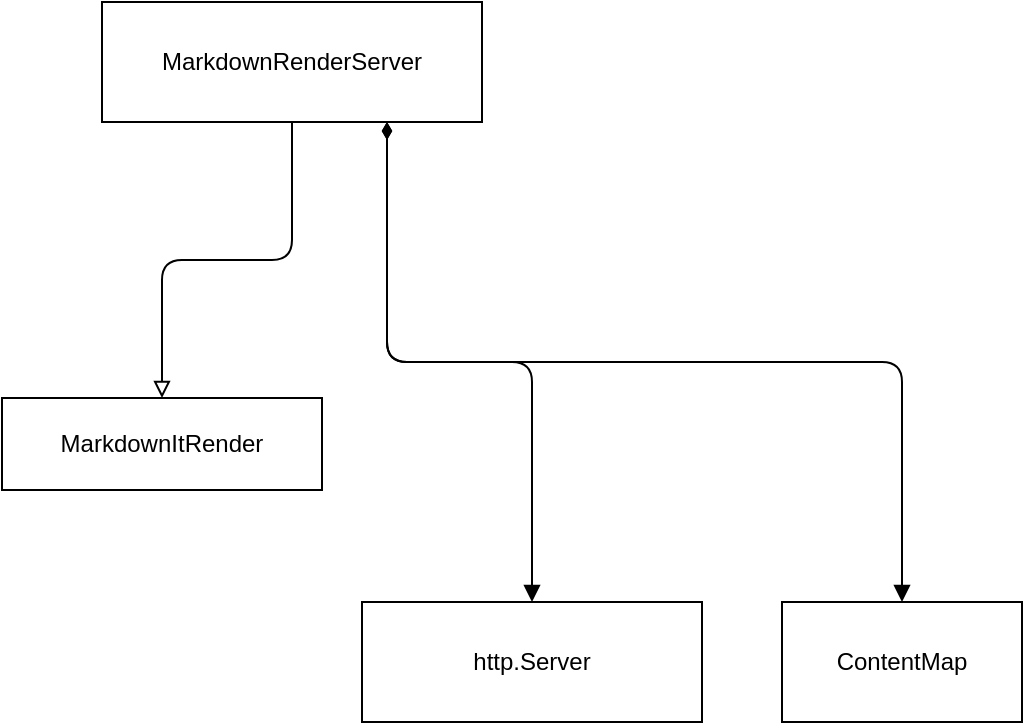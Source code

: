 <mxfile>
    <diagram id="vCkBioVn1saSBGnICoLu" name="ページ1">
        <mxGraphModel dx="567" dy="866" grid="1" gridSize="10" guides="1" tooltips="1" connect="1" arrows="1" fold="1" page="1" pageScale="1" pageWidth="1169" pageHeight="827" math="0" shadow="0">
            <root>
                <mxCell id="0"/>
                <mxCell id="1" parent="0"/>
                <mxCell id="3" value="MarkdownItRender" style="rounded=0;whiteSpace=wrap;html=1;" vertex="1" parent="1">
                    <mxGeometry x="60" y="368" width="160" height="46" as="geometry"/>
                </mxCell>
                <mxCell id="5" style="edgeStyle=elbowEdgeStyle;html=1;entryX=0.5;entryY=0;entryDx=0;entryDy=0;endArrow=block;endFill=0;elbow=vertical;" edge="1" parent="1" source="4" target="3">
                    <mxGeometry relative="1" as="geometry"/>
                </mxCell>
                <mxCell id="7" style="edgeStyle=elbowEdgeStyle;elbow=vertical;html=1;exitX=0.75;exitY=1;exitDx=0;exitDy=0;entryX=0.5;entryY=0;entryDx=0;entryDy=0;endArrow=block;endFill=1;startArrow=diamondThin;startFill=1;" edge="1" parent="1" source="4" target="6">
                    <mxGeometry relative="1" as="geometry"/>
                </mxCell>
                <mxCell id="10" style="edgeStyle=elbowEdgeStyle;elbow=vertical;html=1;exitX=0.75;exitY=1;exitDx=0;exitDy=0;entryX=0.5;entryY=0;entryDx=0;entryDy=0;startArrow=diamondThin;startFill=1;endArrow=block;endFill=1;" edge="1" parent="1" source="4" target="9">
                    <mxGeometry relative="1" as="geometry"/>
                </mxCell>
                <mxCell id="4" value="MarkdownRenderServer" style="rounded=0;whiteSpace=wrap;html=1;" vertex="1" parent="1">
                    <mxGeometry x="110" y="170" width="190" height="60" as="geometry"/>
                </mxCell>
                <mxCell id="6" value="http.Server" style="rounded=0;whiteSpace=wrap;html=1;" vertex="1" parent="1">
                    <mxGeometry x="240" y="470" width="170" height="60" as="geometry"/>
                </mxCell>
                <mxCell id="9" value="ContentMap" style="rounded=0;whiteSpace=wrap;html=1;" vertex="1" parent="1">
                    <mxGeometry x="450" y="470" width="120" height="60" as="geometry"/>
                </mxCell>
            </root>
        </mxGraphModel>
    </diagram>
</mxfile>